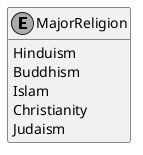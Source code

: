﻿@startuml
hide empty members
skinparam monochrome true
skinparam backgroundcolor transparent

enum MajorReligion {
    Hinduism
    Buddhism
    Islam
    Christianity
    Judaism
}

@enduml
